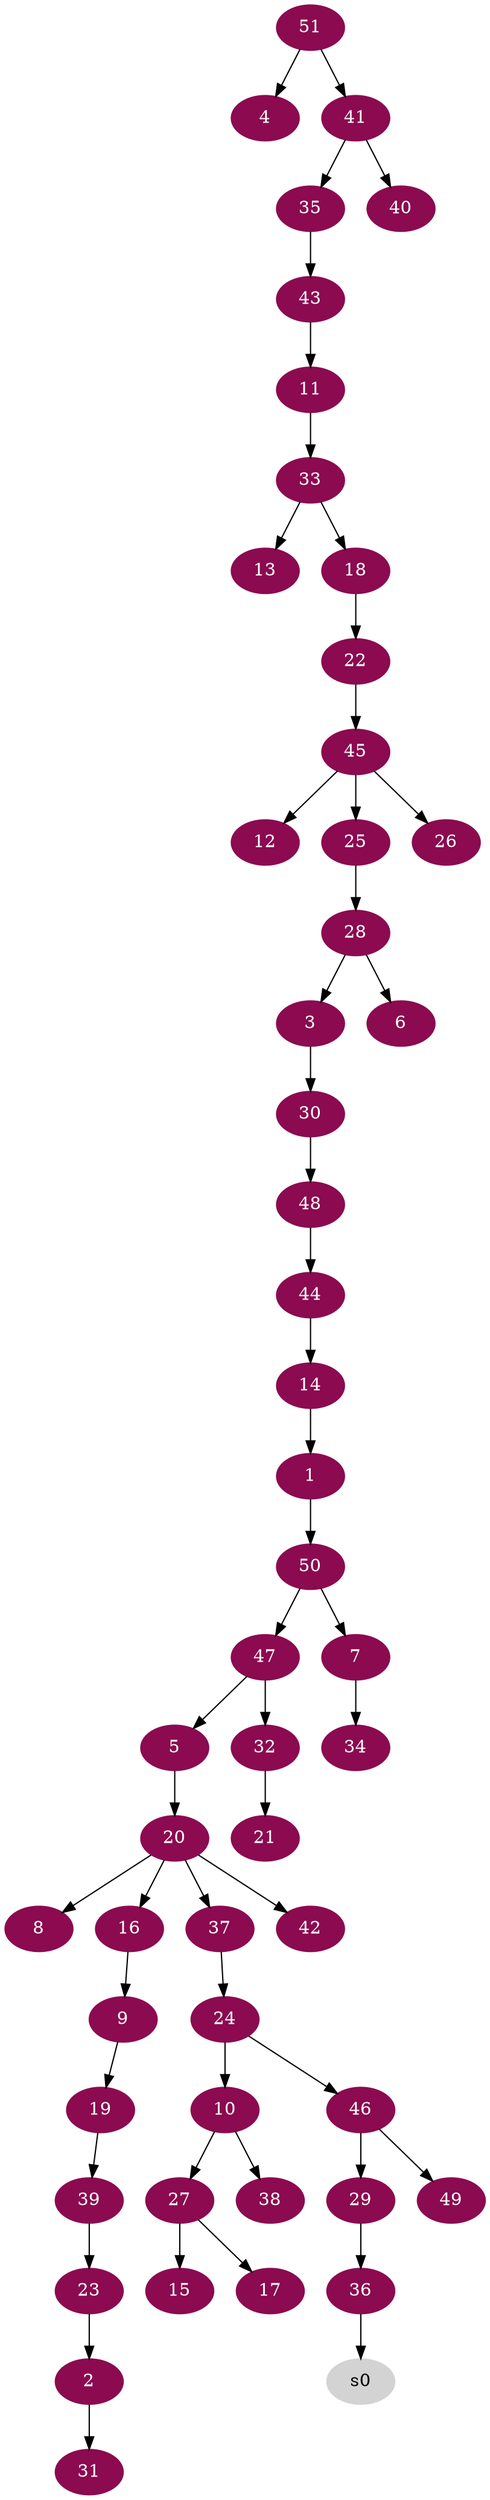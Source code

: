 digraph G {
node [color=deeppink4, style=filled, fontcolor=white];
14 -> 1;
23 -> 2;
28 -> 3;
51 -> 4;
47 -> 5;
28 -> 6;
50 -> 7;
20 -> 8;
16 -> 9;
24 -> 10;
43 -> 11;
45 -> 12;
33 -> 13;
44 -> 14;
27 -> 15;
20 -> 16;
27 -> 17;
33 -> 18;
9 -> 19;
5 -> 20;
32 -> 21;
18 -> 22;
39 -> 23;
37 -> 24;
45 -> 25;
45 -> 26;
10 -> 27;
25 -> 28;
46 -> 29;
3 -> 30;
2 -> 31;
47 -> 32;
11 -> 33;
7 -> 34;
41 -> 35;
29 -> 36;
20 -> 37;
10 -> 38;
19 -> 39;
41 -> 40;
51 -> 41;
20 -> 42;
35 -> 43;
48 -> 44;
22 -> 45;
24 -> 46;
50 -> 47;
30 -> 48;
46 -> 49;
1 -> 50;
node [color=lightgrey, style=filled, fontcolor=black];
36 -> s0;
}
